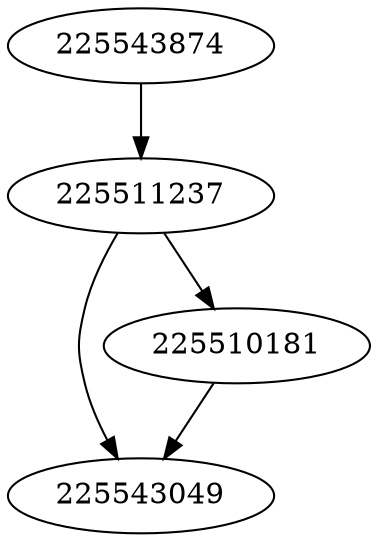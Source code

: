 strict digraph  {
225543049;
225543874;
225511237;
225510181;
225543874 -> 225511237;
225511237 -> 225543049;
225511237 -> 225510181;
225510181 -> 225543049;
}
